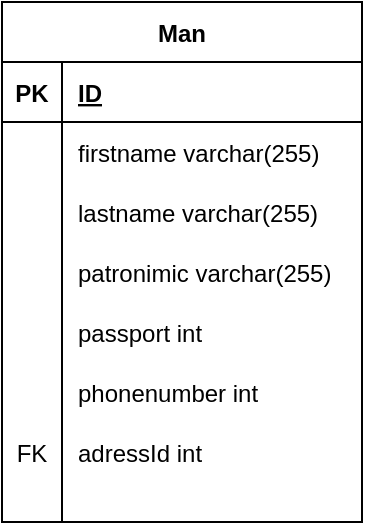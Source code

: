 <mxfile version="13.9.9" type="device"><diagram id="899nlSZcBKZMeCoX1iJ1" name="Страница 1"><mxGraphModel dx="1086" dy="956" grid="1" gridSize="10" guides="1" tooltips="1" connect="1" arrows="1" fold="1" page="1" pageScale="1" pageWidth="850" pageHeight="1100" math="0" shadow="0"><root><mxCell id="0"/><mxCell id="1" parent="0"/><mxCell id="CEjwhSP-H7aZLF0XYRj8-2" value="Man" style="shape=table;startSize=30;container=1;collapsible=1;childLayout=tableLayout;fixedRows=1;rowLines=0;fontStyle=1;align=center;resizeLast=1;" vertex="1" parent="1"><mxGeometry x="90" y="210" width="180" height="260" as="geometry"/></mxCell><mxCell id="CEjwhSP-H7aZLF0XYRj8-3" value="" style="shape=partialRectangle;collapsible=0;dropTarget=0;pointerEvents=0;fillColor=none;top=0;left=0;bottom=1;right=0;points=[[0,0.5],[1,0.5]];portConstraint=eastwest;" vertex="1" parent="CEjwhSP-H7aZLF0XYRj8-2"><mxGeometry y="30" width="180" height="30" as="geometry"/></mxCell><mxCell id="CEjwhSP-H7aZLF0XYRj8-4" value="PK" style="shape=partialRectangle;connectable=0;fillColor=none;top=0;left=0;bottom=0;right=0;fontStyle=1;overflow=hidden;" vertex="1" parent="CEjwhSP-H7aZLF0XYRj8-3"><mxGeometry width="30" height="30" as="geometry"/></mxCell><mxCell id="CEjwhSP-H7aZLF0XYRj8-5" value="ID" style="shape=partialRectangle;connectable=0;fillColor=none;top=0;left=0;bottom=0;right=0;align=left;spacingLeft=6;fontStyle=5;overflow=hidden;" vertex="1" parent="CEjwhSP-H7aZLF0XYRj8-3"><mxGeometry x="30" width="150" height="30" as="geometry"/></mxCell><mxCell id="CEjwhSP-H7aZLF0XYRj8-6" value="" style="shape=partialRectangle;collapsible=0;dropTarget=0;pointerEvents=0;fillColor=none;top=0;left=0;bottom=0;right=0;points=[[0,0.5],[1,0.5]];portConstraint=eastwest;" vertex="1" parent="CEjwhSP-H7aZLF0XYRj8-2"><mxGeometry y="60" width="180" height="30" as="geometry"/></mxCell><mxCell id="CEjwhSP-H7aZLF0XYRj8-7" value="" style="shape=partialRectangle;connectable=0;fillColor=none;top=0;left=0;bottom=0;right=0;editable=1;overflow=hidden;" vertex="1" parent="CEjwhSP-H7aZLF0XYRj8-6"><mxGeometry width="30" height="30" as="geometry"/></mxCell><mxCell id="CEjwhSP-H7aZLF0XYRj8-8" value="firstname varchar(255)" style="shape=partialRectangle;connectable=0;fillColor=none;top=0;left=0;bottom=0;right=0;align=left;spacingLeft=6;overflow=hidden;" vertex="1" parent="CEjwhSP-H7aZLF0XYRj8-6"><mxGeometry x="30" width="150" height="30" as="geometry"/></mxCell><mxCell id="CEjwhSP-H7aZLF0XYRj8-9" value="" style="shape=partialRectangle;collapsible=0;dropTarget=0;pointerEvents=0;fillColor=none;top=0;left=0;bottom=0;right=0;points=[[0,0.5],[1,0.5]];portConstraint=eastwest;" vertex="1" parent="CEjwhSP-H7aZLF0XYRj8-2"><mxGeometry y="90" width="180" height="30" as="geometry"/></mxCell><mxCell id="CEjwhSP-H7aZLF0XYRj8-10" value="" style="shape=partialRectangle;connectable=0;fillColor=none;top=0;left=0;bottom=0;right=0;editable=1;overflow=hidden;" vertex="1" parent="CEjwhSP-H7aZLF0XYRj8-9"><mxGeometry width="30" height="30" as="geometry"/></mxCell><mxCell id="CEjwhSP-H7aZLF0XYRj8-11" value="lastname varchar(255)" style="shape=partialRectangle;connectable=0;fillColor=none;top=0;left=0;bottom=0;right=0;align=left;spacingLeft=6;overflow=hidden;" vertex="1" parent="CEjwhSP-H7aZLF0XYRj8-9"><mxGeometry x="30" width="150" height="30" as="geometry"/></mxCell><mxCell id="CEjwhSP-H7aZLF0XYRj8-12" value="" style="shape=partialRectangle;collapsible=0;dropTarget=0;pointerEvents=0;fillColor=none;top=0;left=0;bottom=0;right=0;points=[[0,0.5],[1,0.5]];portConstraint=eastwest;" vertex="1" parent="CEjwhSP-H7aZLF0XYRj8-2"><mxGeometry y="120" width="180" height="30" as="geometry"/></mxCell><mxCell id="CEjwhSP-H7aZLF0XYRj8-13" value="" style="shape=partialRectangle;connectable=0;fillColor=none;top=0;left=0;bottom=0;right=0;editable=1;overflow=hidden;" vertex="1" parent="CEjwhSP-H7aZLF0XYRj8-12"><mxGeometry width="30" height="30" as="geometry"/></mxCell><mxCell id="CEjwhSP-H7aZLF0XYRj8-14" value="patronimic varchar(255)" style="shape=partialRectangle;connectable=0;fillColor=none;top=0;left=0;bottom=0;right=0;align=left;spacingLeft=6;overflow=hidden;" vertex="1" parent="CEjwhSP-H7aZLF0XYRj8-12"><mxGeometry x="30" width="150" height="30" as="geometry"/></mxCell><mxCell id="CEjwhSP-H7aZLF0XYRj8-18" value="" style="shape=partialRectangle;collapsible=0;dropTarget=0;pointerEvents=0;fillColor=none;top=0;left=0;bottom=0;right=0;points=[[0,0.5],[1,0.5]];portConstraint=eastwest;" vertex="1" parent="CEjwhSP-H7aZLF0XYRj8-2"><mxGeometry y="150" width="180" height="30" as="geometry"/></mxCell><mxCell id="CEjwhSP-H7aZLF0XYRj8-19" value="" style="shape=partialRectangle;connectable=0;fillColor=none;top=0;left=0;bottom=0;right=0;editable=1;overflow=hidden;" vertex="1" parent="CEjwhSP-H7aZLF0XYRj8-18"><mxGeometry width="30" height="30" as="geometry"/></mxCell><mxCell id="CEjwhSP-H7aZLF0XYRj8-20" value="passport int" style="shape=partialRectangle;connectable=0;fillColor=none;top=0;left=0;bottom=0;right=0;align=left;spacingLeft=6;overflow=hidden;" vertex="1" parent="CEjwhSP-H7aZLF0XYRj8-18"><mxGeometry x="30" width="150" height="30" as="geometry"/></mxCell><mxCell id="CEjwhSP-H7aZLF0XYRj8-24" value="" style="shape=partialRectangle;collapsible=0;dropTarget=0;pointerEvents=0;fillColor=none;top=0;left=0;bottom=0;right=0;points=[[0,0.5],[1,0.5]];portConstraint=eastwest;" vertex="1" parent="CEjwhSP-H7aZLF0XYRj8-2"><mxGeometry y="180" width="180" height="30" as="geometry"/></mxCell><mxCell id="CEjwhSP-H7aZLF0XYRj8-25" value="" style="shape=partialRectangle;connectable=0;fillColor=none;top=0;left=0;bottom=0;right=0;editable=1;overflow=hidden;" vertex="1" parent="CEjwhSP-H7aZLF0XYRj8-24"><mxGeometry width="30" height="30" as="geometry"/></mxCell><mxCell id="CEjwhSP-H7aZLF0XYRj8-26" value="phonenumber int" style="shape=partialRectangle;connectable=0;fillColor=none;top=0;left=0;bottom=0;right=0;align=left;spacingLeft=6;overflow=hidden;" vertex="1" parent="CEjwhSP-H7aZLF0XYRj8-24"><mxGeometry x="30" width="150" height="30" as="geometry"/></mxCell><mxCell id="CEjwhSP-H7aZLF0XYRj8-27" value="" style="shape=partialRectangle;collapsible=0;dropTarget=0;pointerEvents=0;fillColor=none;top=0;left=0;bottom=0;right=0;points=[[0,0.5],[1,0.5]];portConstraint=eastwest;" vertex="1" parent="CEjwhSP-H7aZLF0XYRj8-2"><mxGeometry y="210" width="180" height="30" as="geometry"/></mxCell><mxCell id="CEjwhSP-H7aZLF0XYRj8-28" value="FK" style="shape=partialRectangle;connectable=0;fillColor=none;top=0;left=0;bottom=0;right=0;editable=1;overflow=hidden;" vertex="1" parent="CEjwhSP-H7aZLF0XYRj8-27"><mxGeometry width="30" height="30" as="geometry"/></mxCell><mxCell id="CEjwhSP-H7aZLF0XYRj8-29" value="adressId int" style="shape=partialRectangle;connectable=0;fillColor=none;top=0;left=0;bottom=0;right=0;align=left;spacingLeft=6;overflow=hidden;" vertex="1" parent="CEjwhSP-H7aZLF0XYRj8-27"><mxGeometry x="30" width="150" height="30" as="geometry"/></mxCell><mxCell id="CEjwhSP-H7aZLF0XYRj8-30" value="" style="shape=partialRectangle;collapsible=0;dropTarget=0;pointerEvents=0;fillColor=none;top=0;left=0;bottom=0;right=0;points=[[0,0.5],[1,0.5]];portConstraint=eastwest;" vertex="1" parent="CEjwhSP-H7aZLF0XYRj8-2"><mxGeometry y="240" width="180" height="20" as="geometry"/></mxCell><mxCell id="CEjwhSP-H7aZLF0XYRj8-31" value="" style="shape=partialRectangle;connectable=0;fillColor=none;top=0;left=0;bottom=0;right=0;editable=1;overflow=hidden;" vertex="1" parent="CEjwhSP-H7aZLF0XYRj8-30"><mxGeometry width="30" height="20" as="geometry"/></mxCell><mxCell id="CEjwhSP-H7aZLF0XYRj8-32" value="" style="shape=partialRectangle;connectable=0;fillColor=none;top=0;left=0;bottom=0;right=0;align=left;spacingLeft=6;overflow=hidden;" vertex="1" parent="CEjwhSP-H7aZLF0XYRj8-30"><mxGeometry x="30" width="150" height="20" as="geometry"/></mxCell></root></mxGraphModel></diagram></mxfile>